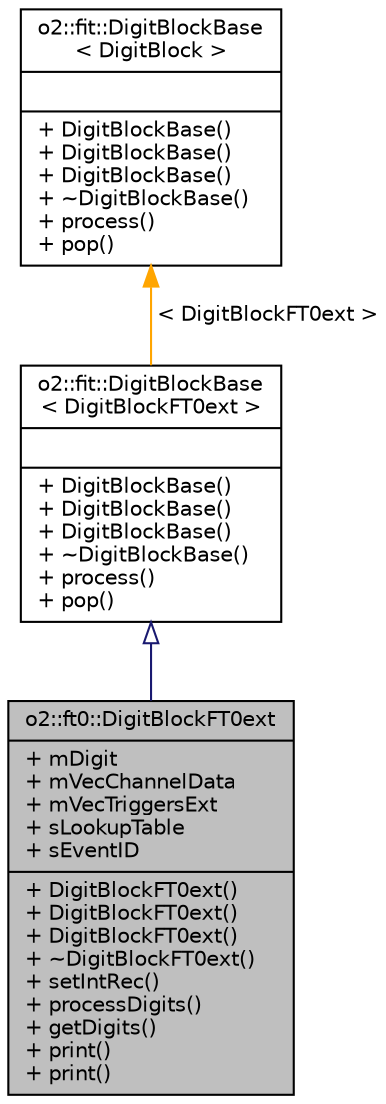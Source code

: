 digraph "o2::ft0::DigitBlockFT0ext"
{
 // INTERACTIVE_SVG=YES
  bgcolor="transparent";
  edge [fontname="Helvetica",fontsize="10",labelfontname="Helvetica",labelfontsize="10"];
  node [fontname="Helvetica",fontsize="10",shape=record];
  Node0 [label="{o2::ft0::DigitBlockFT0ext\n|+ mDigit\l+ mVecChannelData\l+ mVecTriggersExt\l+ sLookupTable\l+ sEventID\l|+ DigitBlockFT0ext()\l+ DigitBlockFT0ext()\l+ DigitBlockFT0ext()\l+ ~DigitBlockFT0ext()\l+ setIntRec()\l+ processDigits()\l+ getDigits()\l+ print()\l+ print()\l}",height=0.2,width=0.4,color="black", fillcolor="grey75", style="filled", fontcolor="black"];
  Node1 -> Node0 [dir="back",color="midnightblue",fontsize="10",style="solid",arrowtail="onormal",fontname="Helvetica"];
  Node1 [label="{o2::fit::DigitBlockBase\l\< DigitBlockFT0ext \>\n||+ DigitBlockBase()\l+ DigitBlockBase()\l+ DigitBlockBase()\l+ ~DigitBlockBase()\l+ process()\l+ pop()\l}",height=0.2,width=0.4,color="black",URL="$d0/dd4/classo2_1_1fit_1_1DigitBlockBase.html"];
  Node2 -> Node1 [dir="back",color="orange",fontsize="10",style="solid",label=" \< DigitBlockFT0ext \>" ,fontname="Helvetica"];
  Node2 [label="{o2::fit::DigitBlockBase\l\< DigitBlock \>\n||+ DigitBlockBase()\l+ DigitBlockBase()\l+ DigitBlockBase()\l+ ~DigitBlockBase()\l+ process()\l+ pop()\l}",height=0.2,width=0.4,color="black",URL="$d0/dd4/classo2_1_1fit_1_1DigitBlockBase.html"];
}
